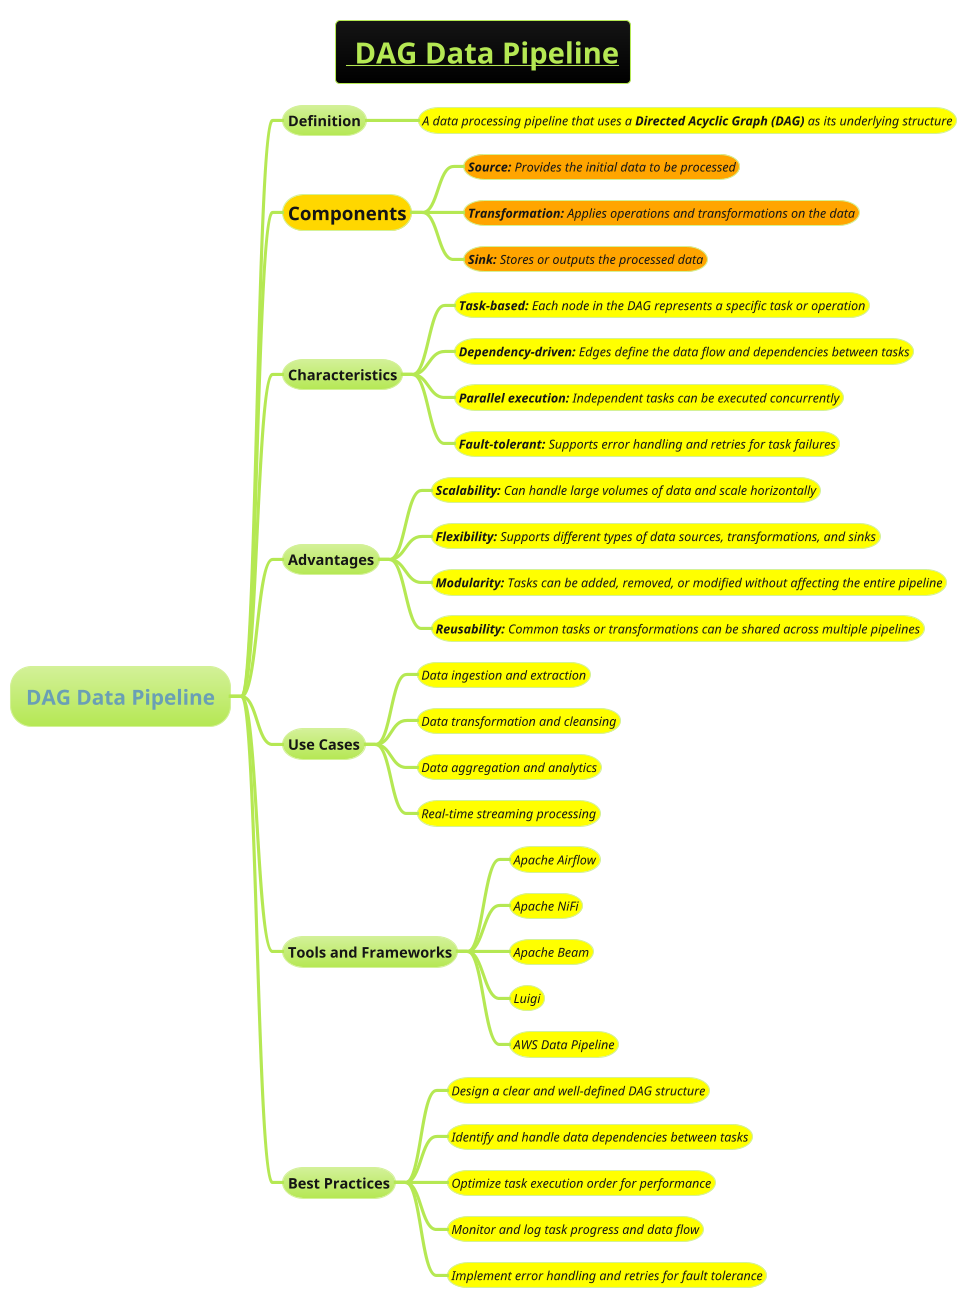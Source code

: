 @startmindmap
title =__ DAG Data Pipeline__
!theme hacker
* =DAG Data Pipeline
** Definition
***[#yellow] ====<size:12>A data processing pipeline that uses a **Directed Acyclic Graph (DAG)** as its underlying structure
**[#gold] =Components
***[#orange] ====<size:12>**Source:** Provides the initial data to be processed
***[#orange] ====<size:12>**Transformation:** Applies operations and transformations on the data
***[#orange] ====<size:12>**Sink:** Stores or outputs the processed data
** Characteristics
***[#yellow] ====<size:12>**Task-based:** Each node in the DAG represents a specific task or operation
***[#yellow] ====<size:12>**Dependency-driven:** Edges define the data flow and dependencies between tasks
***[#yellow] ====<size:12>**Parallel execution: **Independent tasks can be executed concurrently
***[#yellow] ====<size:12>**Fault-tolerant:** Supports error handling and retries for task failures
** Advantages
***[#yellow] ====<size:12>**Scalability:** Can handle large volumes of data and scale horizontally
***[#yellow] ====<size:12>**Flexibility:** Supports different types of data sources, transformations, and sinks
***[#yellow] ====<size:12>**Modularity:** Tasks can be added, removed, or modified without affecting the entire pipeline
***[#yellow] ====<size:12>**Reusability:** Common tasks or transformations can be shared across multiple pipelines
** Use Cases
***[#yellow] ====<size:12>Data ingestion and extraction
***[#yellow] ====<size:12>Data transformation and cleansing
***[#yellow] ====<size:12>Data aggregation and analytics
***[#yellow] ====<size:12>Real-time streaming processing
** Tools and Frameworks
***[#yellow] ====<size:12>Apache Airflow
***[#yellow] ====<size:12>Apache NiFi
***[#yellow] ====<size:12>Apache Beam
***[#yellow] ====<size:12>Luigi
***[#yellow] ====<size:12>AWS Data Pipeline
** Best Practices
***[#yellow] ====<size:12>Design a clear and well-defined DAG structure
***[#yellow] ====<size:12>Identify and handle data dependencies between tasks
***[#yellow] ====<size:12>Optimize task execution order for performance
***[#yellow] ====<size:12>Monitor and log task progress and data flow
***[#yellow] ====<size:12>Implement error handling and retries for fault tolerance
@endmindmap
